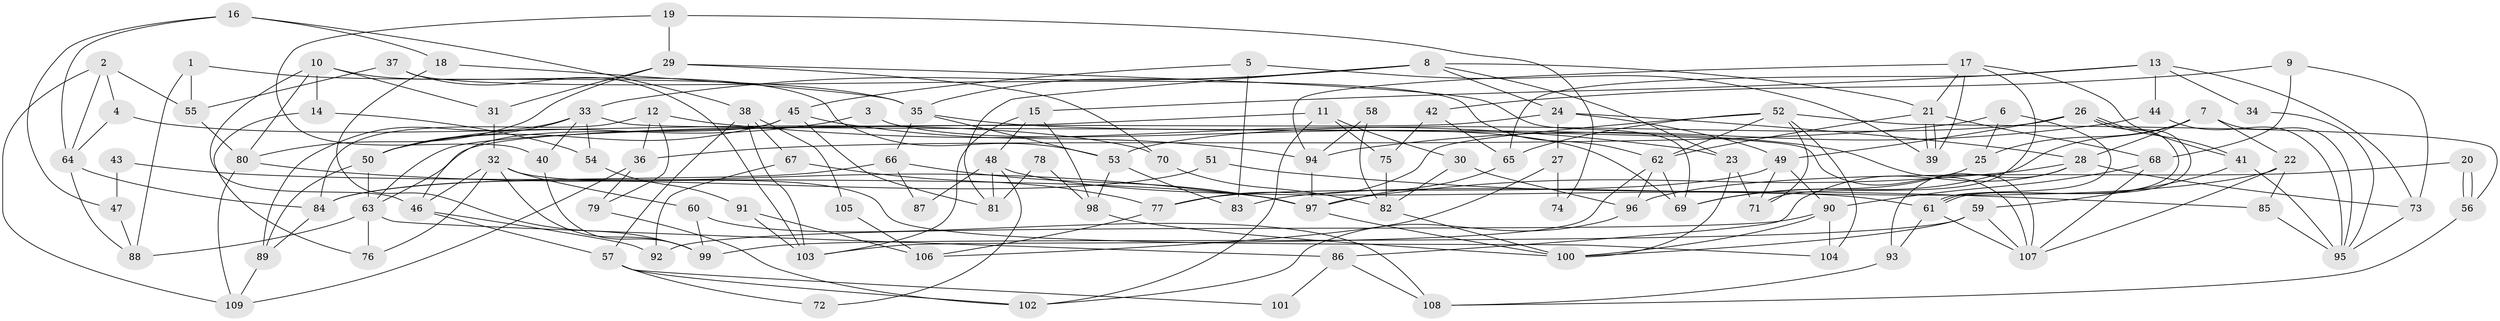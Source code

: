// Generated by graph-tools (version 1.1) at 2025/11/02/27/25 16:11:24]
// undirected, 109 vertices, 218 edges
graph export_dot {
graph [start="1"]
  node [color=gray90,style=filled];
  1;
  2;
  3;
  4;
  5;
  6;
  7;
  8;
  9;
  10;
  11;
  12;
  13;
  14;
  15;
  16;
  17;
  18;
  19;
  20;
  21;
  22;
  23;
  24;
  25;
  26;
  27;
  28;
  29;
  30;
  31;
  32;
  33;
  34;
  35;
  36;
  37;
  38;
  39;
  40;
  41;
  42;
  43;
  44;
  45;
  46;
  47;
  48;
  49;
  50;
  51;
  52;
  53;
  54;
  55;
  56;
  57;
  58;
  59;
  60;
  61;
  62;
  63;
  64;
  65;
  66;
  67;
  68;
  69;
  70;
  71;
  72;
  73;
  74;
  75;
  76;
  77;
  78;
  79;
  80;
  81;
  82;
  83;
  84;
  85;
  86;
  87;
  88;
  89;
  90;
  91;
  92;
  93;
  94;
  95;
  96;
  97;
  98;
  99;
  100;
  101;
  102;
  103;
  104;
  105;
  106;
  107;
  108;
  109;
  1 -- 88;
  1 -- 35;
  1 -- 55;
  2 -- 109;
  2 -- 55;
  2 -- 4;
  2 -- 64;
  3 -- 50;
  3 -- 69;
  4 -- 64;
  4 -- 70;
  5 -- 45;
  5 -- 39;
  5 -- 83;
  6 -- 25;
  6 -- 61;
  6 -- 36;
  7 -- 22;
  7 -- 95;
  7 -- 25;
  7 -- 28;
  7 -- 69;
  8 -- 21;
  8 -- 24;
  8 -- 23;
  8 -- 33;
  8 -- 35;
  8 -- 81;
  9 -- 68;
  9 -- 73;
  9 -- 42;
  10 -- 46;
  10 -- 53;
  10 -- 14;
  10 -- 31;
  10 -- 80;
  11 -- 102;
  11 -- 63;
  11 -- 30;
  11 -- 75;
  12 -- 36;
  12 -- 84;
  12 -- 23;
  12 -- 79;
  13 -- 65;
  13 -- 15;
  13 -- 34;
  13 -- 44;
  13 -- 73;
  14 -- 76;
  14 -- 54;
  15 -- 103;
  15 -- 48;
  15 -- 98;
  16 -- 18;
  16 -- 38;
  16 -- 47;
  16 -- 64;
  17 -- 41;
  17 -- 21;
  17 -- 39;
  17 -- 71;
  17 -- 94;
  18 -- 99;
  18 -- 35;
  19 -- 29;
  19 -- 40;
  19 -- 74;
  20 -- 56;
  20 -- 56;
  20 -- 96;
  21 -- 68;
  21 -- 39;
  21 -- 39;
  21 -- 62;
  22 -- 83;
  22 -- 107;
  22 -- 85;
  23 -- 71;
  23 -- 100;
  24 -- 49;
  24 -- 63;
  24 -- 27;
  24 -- 28;
  25 -- 69;
  26 -- 49;
  26 -- 61;
  26 -- 61;
  26 -- 41;
  26 -- 53;
  27 -- 106;
  27 -- 74;
  28 -- 73;
  28 -- 86;
  28 -- 93;
  28 -- 97;
  29 -- 80;
  29 -- 70;
  29 -- 31;
  29 -- 69;
  30 -- 82;
  30 -- 96;
  31 -- 32;
  32 -- 60;
  32 -- 46;
  32 -- 76;
  32 -- 99;
  32 -- 104;
  33 -- 89;
  33 -- 40;
  33 -- 50;
  33 -- 54;
  33 -- 107;
  34 -- 95;
  35 -- 53;
  35 -- 66;
  35 -- 107;
  36 -- 109;
  36 -- 79;
  37 -- 55;
  37 -- 62;
  37 -- 103;
  38 -- 67;
  38 -- 103;
  38 -- 57;
  38 -- 105;
  40 -- 99;
  41 -- 59;
  41 -- 95;
  42 -- 65;
  42 -- 75;
  43 -- 47;
  43 -- 97;
  44 -- 95;
  44 -- 94;
  45 -- 46;
  45 -- 94;
  45 -- 50;
  45 -- 81;
  46 -- 57;
  46 -- 92;
  47 -- 88;
  48 -- 61;
  48 -- 81;
  48 -- 72;
  48 -- 87;
  49 -- 90;
  49 -- 71;
  49 -- 77;
  50 -- 63;
  50 -- 89;
  51 -- 85;
  51 -- 84;
  52 -- 62;
  52 -- 71;
  52 -- 56;
  52 -- 65;
  52 -- 77;
  52 -- 104;
  53 -- 98;
  53 -- 83;
  54 -- 91;
  55 -- 80;
  56 -- 108;
  57 -- 102;
  57 -- 72;
  57 -- 101;
  58 -- 94;
  58 -- 82;
  59 -- 100;
  59 -- 107;
  59 -- 99;
  60 -- 99;
  60 -- 108;
  61 -- 107;
  61 -- 93;
  62 -- 69;
  62 -- 96;
  62 -- 103;
  63 -- 86;
  63 -- 76;
  63 -- 88;
  64 -- 84;
  64 -- 88;
  65 -- 97;
  66 -- 97;
  66 -- 84;
  66 -- 87;
  67 -- 77;
  67 -- 92;
  68 -- 107;
  68 -- 90;
  70 -- 82;
  73 -- 95;
  75 -- 82;
  77 -- 106;
  78 -- 98;
  78 -- 81;
  79 -- 102;
  80 -- 97;
  80 -- 109;
  82 -- 100;
  84 -- 89;
  85 -- 95;
  86 -- 108;
  86 -- 101;
  89 -- 109;
  90 -- 104;
  90 -- 100;
  90 -- 92;
  91 -- 103;
  91 -- 106;
  93 -- 108;
  94 -- 97;
  96 -- 102;
  97 -- 100;
  98 -- 100;
  105 -- 106;
}
